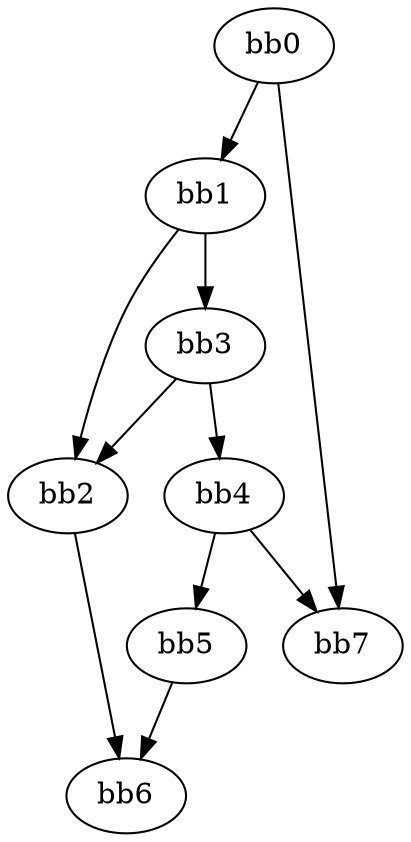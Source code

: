 digraph {
    0 [ label = "bb0\l" ]
    1 [ label = "bb1\l" ]
    2 [ label = "bb2\l" ]
    3 [ label = "bb3\l" ]
    4 [ label = "bb4\l" ]
    5 [ label = "bb5\l" ]
    6 [ label = "bb6\l" ]
    7 [ label = "bb7\l" ]
    0 -> 1 [ ]
    0 -> 7 [ ]
    1 -> 2 [ ]
    1 -> 3 [ ]
    2 -> 6 [ ]
    3 -> 2 [ ]
    3 -> 4 [ ]
    4 -> 5 [ ]
    4 -> 7 [ ]
    5 -> 6 [ ]
}

